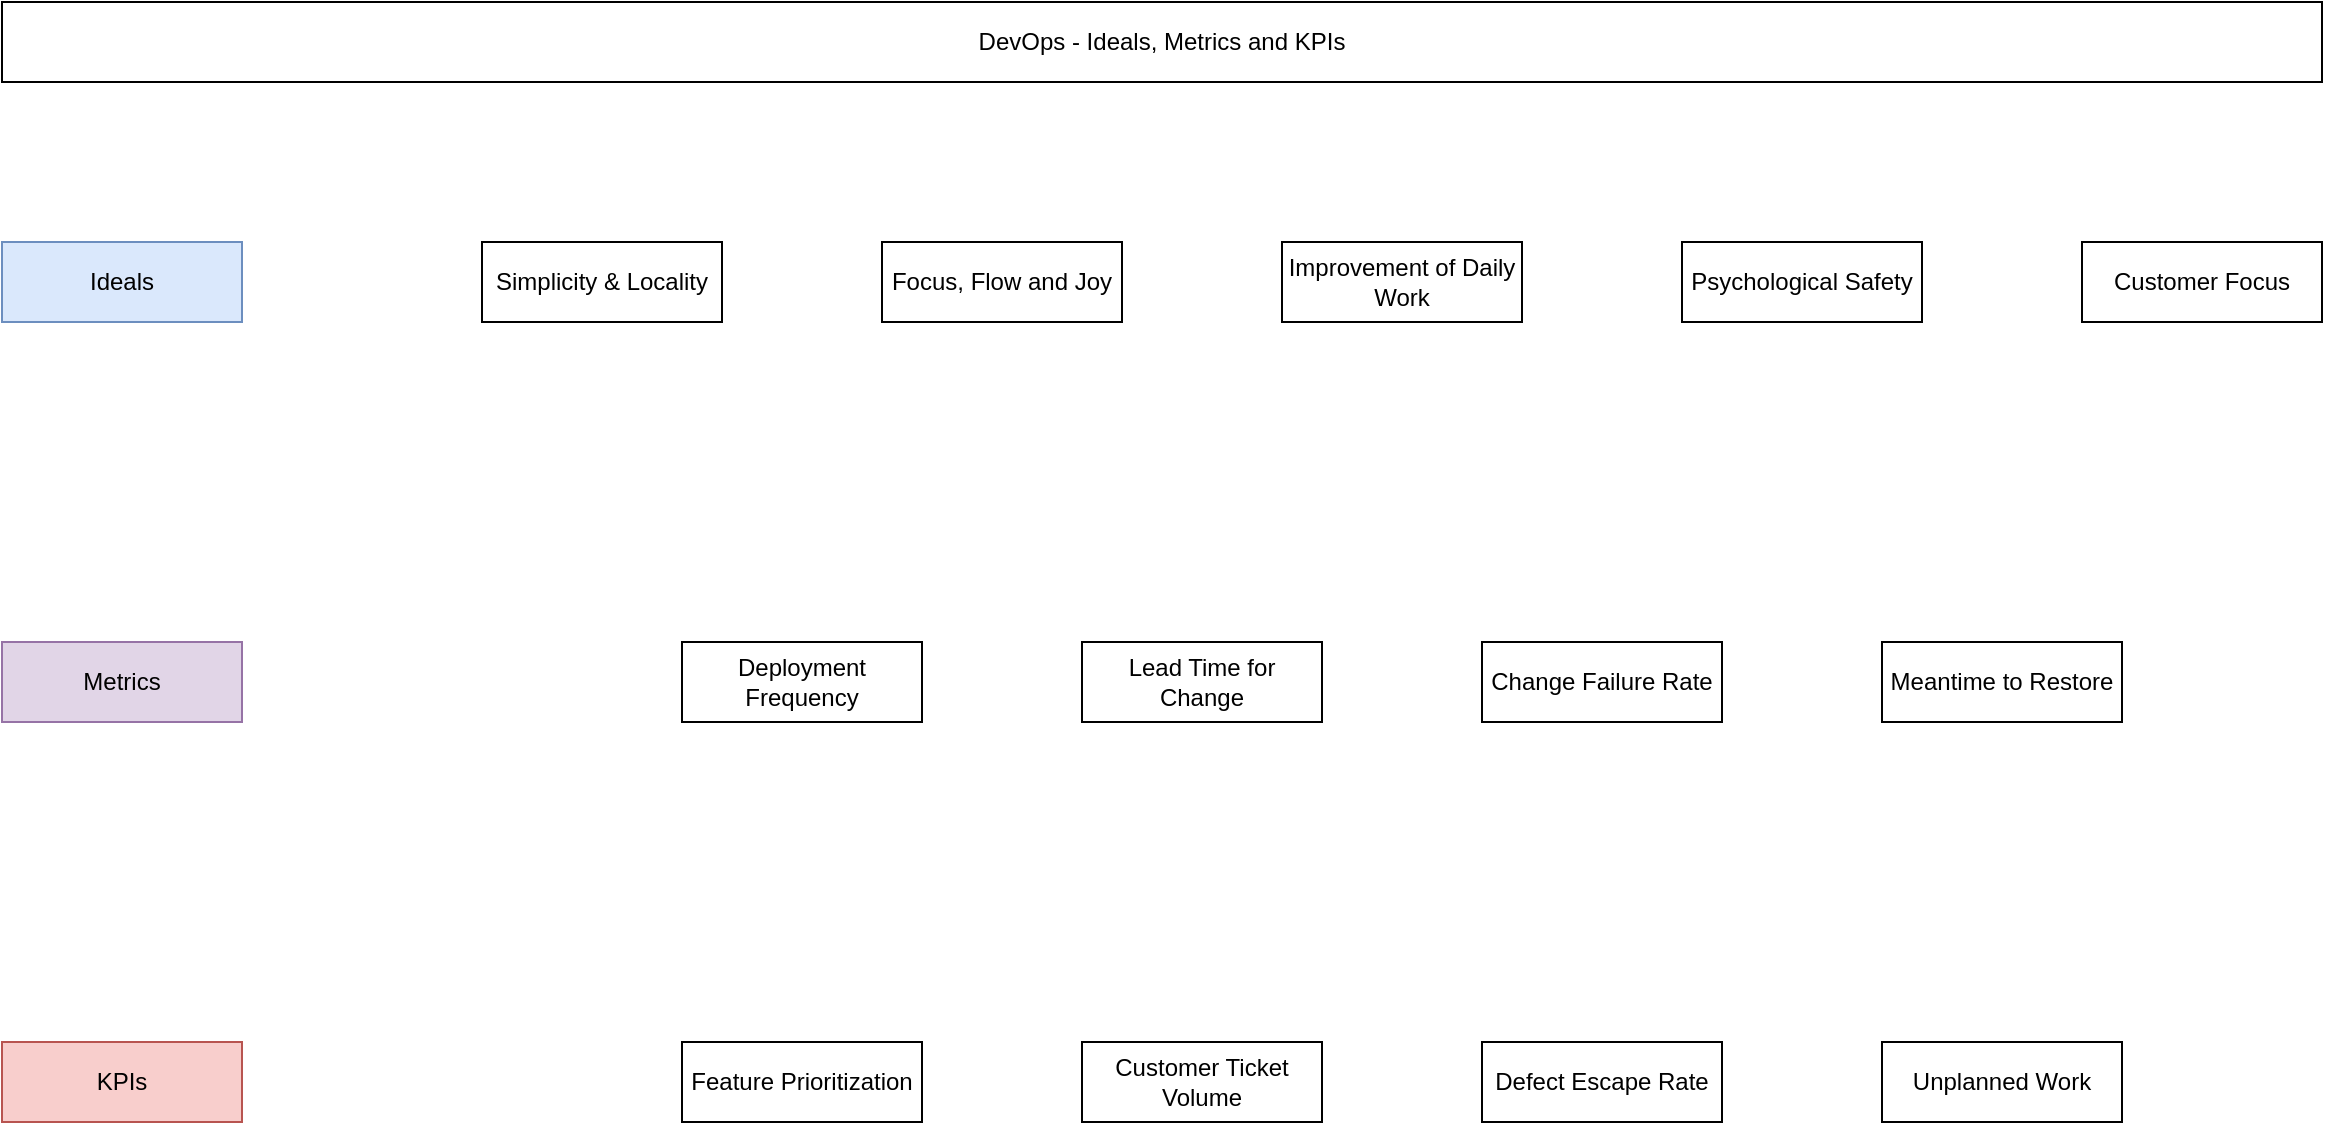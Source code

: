 <mxfile version="20.7.4" type="device"><diagram id="QkyNnwW2HP9Aa0sUei_o" name="Page-2"><mxGraphModel dx="1390" dy="915" grid="1" gridSize="10" guides="1" tooltips="1" connect="1" arrows="1" fold="1" page="1" pageScale="1" pageWidth="1169" pageHeight="827" math="0" shadow="0"><root><mxCell id="0"/><mxCell id="1" parent="0"/><mxCell id="6vBs6sME6t_VS5ZkM_T--1" value="KPIs" style="rounded=0;whiteSpace=wrap;html=1;fillColor=#f8cecc;strokeColor=#b85450;" parent="1" vertex="1"><mxGeometry y="520" width="120" height="40" as="geometry"/></mxCell><mxCell id="6vBs6sME6t_VS5ZkM_T--2" value="Feature Prioritization" style="rounded=0;whiteSpace=wrap;html=1;" parent="1" vertex="1"><mxGeometry x="340" y="520" width="120" height="40" as="geometry"/></mxCell><mxCell id="6vBs6sME6t_VS5ZkM_T--3" value="Customer Ticket Volume" style="rounded=0;whiteSpace=wrap;html=1;" parent="1" vertex="1"><mxGeometry x="540" y="520" width="120" height="40" as="geometry"/></mxCell><mxCell id="6vBs6sME6t_VS5ZkM_T--4" value="Defect Escape Rate" style="rounded=0;whiteSpace=wrap;html=1;" parent="1" vertex="1"><mxGeometry x="740" y="520" width="120" height="40" as="geometry"/></mxCell><mxCell id="6vBs6sME6t_VS5ZkM_T--5" value="Unplanned Work" style="rounded=0;whiteSpace=wrap;html=1;" parent="1" vertex="1"><mxGeometry x="940" y="520" width="120" height="40" as="geometry"/></mxCell><mxCell id="6vBs6sME6t_VS5ZkM_T--6" value="Ideals" style="rounded=0;whiteSpace=wrap;html=1;fillColor=#dae8fc;strokeColor=#6c8ebf;" parent="1" vertex="1"><mxGeometry y="120" width="120" height="40" as="geometry"/></mxCell><mxCell id="6vBs6sME6t_VS5ZkM_T--7" value="Simplicity &amp;amp; Locality" style="rounded=0;whiteSpace=wrap;html=1;" parent="1" vertex="1"><mxGeometry x="240" y="120" width="120" height="40" as="geometry"/></mxCell><mxCell id="6vBs6sME6t_VS5ZkM_T--8" value="Focus, Flow and Joy" style="rounded=0;whiteSpace=wrap;html=1;" parent="1" vertex="1"><mxGeometry x="440" y="120" width="120" height="40" as="geometry"/></mxCell><mxCell id="6vBs6sME6t_VS5ZkM_T--9" value="Improvement of Daily Work" style="rounded=0;whiteSpace=wrap;html=1;" parent="1" vertex="1"><mxGeometry x="640" y="120" width="120" height="40" as="geometry"/></mxCell><mxCell id="6vBs6sME6t_VS5ZkM_T--10" value="Psychological Safety" style="rounded=0;whiteSpace=wrap;html=1;" parent="1" vertex="1"><mxGeometry x="840" y="120" width="120" height="40" as="geometry"/></mxCell><mxCell id="6vBs6sME6t_VS5ZkM_T--11" value="Metrics" style="rounded=0;whiteSpace=wrap;html=1;fillColor=#e1d5e7;strokeColor=#9673a6;" parent="1" vertex="1"><mxGeometry y="320" width="120" height="40" as="geometry"/></mxCell><mxCell id="6vBs6sME6t_VS5ZkM_T--12" value="Deployment Frequency" style="rounded=0;whiteSpace=wrap;html=1;" parent="1" vertex="1"><mxGeometry x="340" y="320" width="120" height="40" as="geometry"/></mxCell><mxCell id="6vBs6sME6t_VS5ZkM_T--13" value="Lead Time for Change" style="rounded=0;whiteSpace=wrap;html=1;" parent="1" vertex="1"><mxGeometry x="540" y="320" width="120" height="40" as="geometry"/></mxCell><mxCell id="6vBs6sME6t_VS5ZkM_T--14" value="Change Failure Rate" style="rounded=0;whiteSpace=wrap;html=1;" parent="1" vertex="1"><mxGeometry x="740" y="320" width="120" height="40" as="geometry"/></mxCell><mxCell id="6vBs6sME6t_VS5ZkM_T--15" value="Meantime to Restore" style="rounded=0;whiteSpace=wrap;html=1;" parent="1" vertex="1"><mxGeometry x="940" y="320" width="120" height="40" as="geometry"/></mxCell><mxCell id="6vBs6sME6t_VS5ZkM_T--17" value="Customer Focus" style="rounded=0;whiteSpace=wrap;html=1;" parent="1" vertex="1"><mxGeometry x="1040" y="120" width="120" height="40" as="geometry"/></mxCell><mxCell id="6vBs6sME6t_VS5ZkM_T--19" value="DevOps - Ideals, Metrics and KPIs" style="rounded=0;whiteSpace=wrap;html=1;" parent="1" vertex="1"><mxGeometry width="1160" height="40" as="geometry"/></mxCell></root></mxGraphModel></diagram></mxfile>